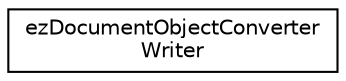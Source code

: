 digraph "Graphical Class Hierarchy"
{
 // LATEX_PDF_SIZE
  edge [fontname="Helvetica",fontsize="10",labelfontname="Helvetica",labelfontsize="10"];
  node [fontname="Helvetica",fontsize="10",shape=record];
  rankdir="LR";
  Node0 [label="ezDocumentObjectConverter\lWriter",height=0.2,width=0.4,color="black", fillcolor="white", style="filled",URL="$dc/d5d/classez_document_object_converter_writer.htm",tooltip="Writes the state of an ezDocumentObject to an abstract graph."];
}
